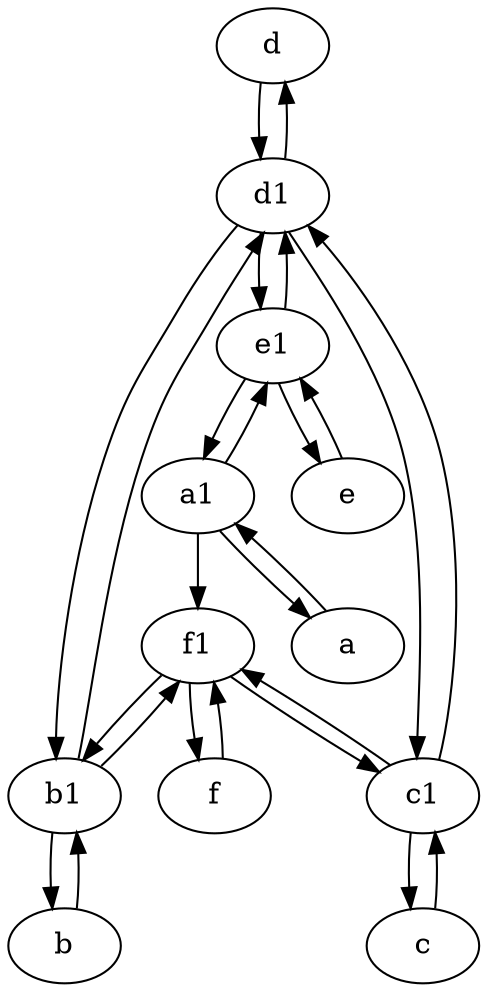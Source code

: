 digraph  {
	d [pos="20,30!"];
	b1 [pos="45,20!"];
	b [pos="50,20!"];
	a [pos="40,10!"];
	c1 [pos="30,15!"];
	e1 [pos="25,45!"];
	c [pos="20,10!"];
	e [pos="30,50!"];
	f [pos="15,45!"];
	a1 [pos="40,15!"];
	f1;
	d1 [pos="25,30!"];
	e1 -> e;
	b1 -> d1;
	b1 -> f1;
	d1 -> c1;
	f1 -> c1;
	d1 -> e1;
	c1 -> f1;
	e -> e1;
	f1 -> b1;
	a1 -> e1;
	c1 -> c;
	c1 -> d1;
	a1 -> f1;
	f -> f1;
	c -> c1;
	a -> a1;
	d -> d1;
	a1 -> a;
	b -> b1;
	d1 -> d;
	d1 -> b1;
	b1 -> b;
	e1 -> a1;
	e1 -> d1;
	f1 -> f;

	}